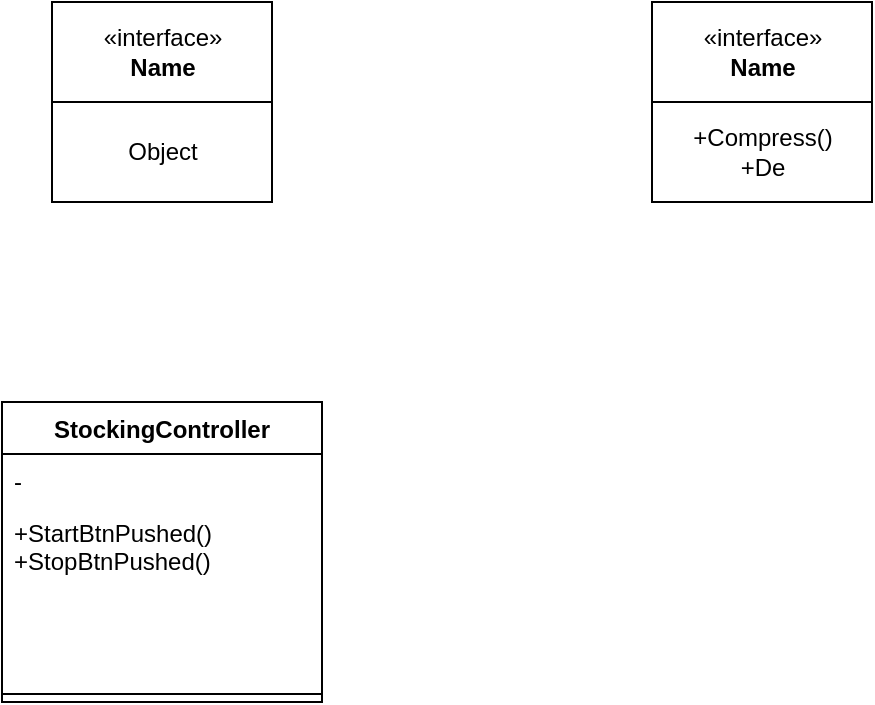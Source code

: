 <mxfile version="20.3.0" type="device"><diagram id="yARE6sCZC8gGNuNzV7xs" name="Side-1"><mxGraphModel dx="525" dy="825" grid="1" gridSize="10" guides="1" tooltips="1" connect="1" arrows="1" fold="1" page="1" pageScale="1" pageWidth="827" pageHeight="1169" math="0" shadow="0"><root><mxCell id="0"/><mxCell id="1" parent="0"/><mxCell id="MvJxuDr8S0UyANKKSs9F-1" value="&amp;laquo;interface&amp;raquo;&lt;br&gt;&lt;b&gt;Name&lt;/b&gt;" style="html=1;" vertex="1" parent="1"><mxGeometry x="160" y="140" width="110" height="50" as="geometry"/></mxCell><mxCell id="MvJxuDr8S0UyANKKSs9F-2" value="&amp;laquo;interface&amp;raquo;&lt;br&gt;&lt;b&gt;Name&lt;/b&gt;" style="html=1;" vertex="1" parent="1"><mxGeometry x="460" y="140" width="110" height="50" as="geometry"/></mxCell><mxCell id="MvJxuDr8S0UyANKKSs9F-3" value="Object" style="html=1;" vertex="1" parent="1"><mxGeometry x="160" y="190" width="110" height="50" as="geometry"/></mxCell><mxCell id="MvJxuDr8S0UyANKKSs9F-4" value="+Compress()&lt;br&gt;+De" style="html=1;" vertex="1" parent="1"><mxGeometry x="460" y="190" width="110" height="50" as="geometry"/></mxCell><mxCell id="MvJxuDr8S0UyANKKSs9F-5" value="StockingController" style="swimlane;fontStyle=1;align=center;verticalAlign=top;childLayout=stackLayout;horizontal=1;startSize=26;horizontalStack=0;resizeParent=1;resizeParentMax=0;resizeLast=0;collapsible=1;marginBottom=0;" vertex="1" parent="1"><mxGeometry x="135" y="340" width="160" height="150" as="geometry"/></mxCell><mxCell id="MvJxuDr8S0UyANKKSs9F-6" value="-" style="text;strokeColor=none;fillColor=none;align=left;verticalAlign=top;spacingLeft=4;spacingRight=4;overflow=hidden;rotatable=0;points=[[0,0.5],[1,0.5]];portConstraint=eastwest;" vertex="1" parent="MvJxuDr8S0UyANKKSs9F-5"><mxGeometry y="26" width="160" height="26" as="geometry"/></mxCell><mxCell id="MvJxuDr8S0UyANKKSs9F-8" value="+StartBtnPushed()&#10;+StopBtnPushed()" style="text;strokeColor=none;fillColor=none;align=left;verticalAlign=top;spacingLeft=4;spacingRight=4;overflow=hidden;rotatable=0;points=[[0,0.5],[1,0.5]];portConstraint=eastwest;" vertex="1" parent="MvJxuDr8S0UyANKKSs9F-5"><mxGeometry y="52" width="160" height="90" as="geometry"/></mxCell><mxCell id="MvJxuDr8S0UyANKKSs9F-7" value="" style="line;strokeWidth=1;fillColor=none;align=left;verticalAlign=middle;spacingTop=-1;spacingLeft=3;spacingRight=3;rotatable=0;labelPosition=right;points=[];portConstraint=eastwest;strokeColor=inherit;" vertex="1" parent="MvJxuDr8S0UyANKKSs9F-5"><mxGeometry y="142" width="160" height="8" as="geometry"/></mxCell></root></mxGraphModel></diagram></mxfile>